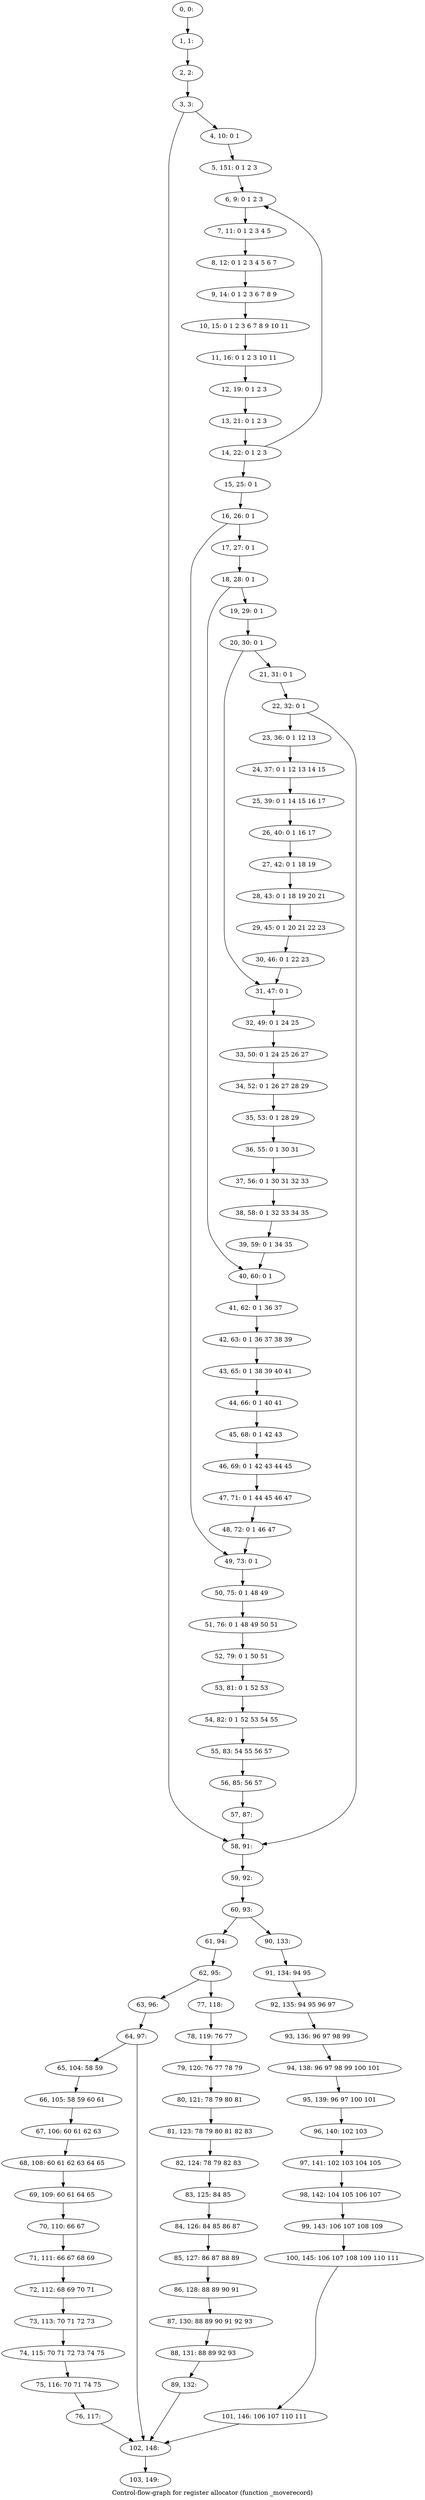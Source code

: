 digraph G {
graph [label="Control-flow-graph for register allocator (function _moverecord)"]
0[label="0, 0: "];
1[label="1, 1: "];
2[label="2, 2: "];
3[label="3, 3: "];
4[label="4, 10: 0 1 "];
5[label="5, 151: 0 1 2 3 "];
6[label="6, 9: 0 1 2 3 "];
7[label="7, 11: 0 1 2 3 4 5 "];
8[label="8, 12: 0 1 2 3 4 5 6 7 "];
9[label="9, 14: 0 1 2 3 6 7 8 9 "];
10[label="10, 15: 0 1 2 3 6 7 8 9 10 11 "];
11[label="11, 16: 0 1 2 3 10 11 "];
12[label="12, 19: 0 1 2 3 "];
13[label="13, 21: 0 1 2 3 "];
14[label="14, 22: 0 1 2 3 "];
15[label="15, 25: 0 1 "];
16[label="16, 26: 0 1 "];
17[label="17, 27: 0 1 "];
18[label="18, 28: 0 1 "];
19[label="19, 29: 0 1 "];
20[label="20, 30: 0 1 "];
21[label="21, 31: 0 1 "];
22[label="22, 32: 0 1 "];
23[label="23, 36: 0 1 12 13 "];
24[label="24, 37: 0 1 12 13 14 15 "];
25[label="25, 39: 0 1 14 15 16 17 "];
26[label="26, 40: 0 1 16 17 "];
27[label="27, 42: 0 1 18 19 "];
28[label="28, 43: 0 1 18 19 20 21 "];
29[label="29, 45: 0 1 20 21 22 23 "];
30[label="30, 46: 0 1 22 23 "];
31[label="31, 47: 0 1 "];
32[label="32, 49: 0 1 24 25 "];
33[label="33, 50: 0 1 24 25 26 27 "];
34[label="34, 52: 0 1 26 27 28 29 "];
35[label="35, 53: 0 1 28 29 "];
36[label="36, 55: 0 1 30 31 "];
37[label="37, 56: 0 1 30 31 32 33 "];
38[label="38, 58: 0 1 32 33 34 35 "];
39[label="39, 59: 0 1 34 35 "];
40[label="40, 60: 0 1 "];
41[label="41, 62: 0 1 36 37 "];
42[label="42, 63: 0 1 36 37 38 39 "];
43[label="43, 65: 0 1 38 39 40 41 "];
44[label="44, 66: 0 1 40 41 "];
45[label="45, 68: 0 1 42 43 "];
46[label="46, 69: 0 1 42 43 44 45 "];
47[label="47, 71: 0 1 44 45 46 47 "];
48[label="48, 72: 0 1 46 47 "];
49[label="49, 73: 0 1 "];
50[label="50, 75: 0 1 48 49 "];
51[label="51, 76: 0 1 48 49 50 51 "];
52[label="52, 79: 0 1 50 51 "];
53[label="53, 81: 0 1 52 53 "];
54[label="54, 82: 0 1 52 53 54 55 "];
55[label="55, 83: 54 55 56 57 "];
56[label="56, 85: 56 57 "];
57[label="57, 87: "];
58[label="58, 91: "];
59[label="59, 92: "];
60[label="60, 93: "];
61[label="61, 94: "];
62[label="62, 95: "];
63[label="63, 96: "];
64[label="64, 97: "];
65[label="65, 104: 58 59 "];
66[label="66, 105: 58 59 60 61 "];
67[label="67, 106: 60 61 62 63 "];
68[label="68, 108: 60 61 62 63 64 65 "];
69[label="69, 109: 60 61 64 65 "];
70[label="70, 110: 66 67 "];
71[label="71, 111: 66 67 68 69 "];
72[label="72, 112: 68 69 70 71 "];
73[label="73, 113: 70 71 72 73 "];
74[label="74, 115: 70 71 72 73 74 75 "];
75[label="75, 116: 70 71 74 75 "];
76[label="76, 117: "];
77[label="77, 118: "];
78[label="78, 119: 76 77 "];
79[label="79, 120: 76 77 78 79 "];
80[label="80, 121: 78 79 80 81 "];
81[label="81, 123: 78 79 80 81 82 83 "];
82[label="82, 124: 78 79 82 83 "];
83[label="83, 125: 84 85 "];
84[label="84, 126: 84 85 86 87 "];
85[label="85, 127: 86 87 88 89 "];
86[label="86, 128: 88 89 90 91 "];
87[label="87, 130: 88 89 90 91 92 93 "];
88[label="88, 131: 88 89 92 93 "];
89[label="89, 132: "];
90[label="90, 133: "];
91[label="91, 134: 94 95 "];
92[label="92, 135: 94 95 96 97 "];
93[label="93, 136: 96 97 98 99 "];
94[label="94, 138: 96 97 98 99 100 101 "];
95[label="95, 139: 96 97 100 101 "];
96[label="96, 140: 102 103 "];
97[label="97, 141: 102 103 104 105 "];
98[label="98, 142: 104 105 106 107 "];
99[label="99, 143: 106 107 108 109 "];
100[label="100, 145: 106 107 108 109 110 111 "];
101[label="101, 146: 106 107 110 111 "];
102[label="102, 148: "];
103[label="103, 149: "];
0->1 ;
1->2 ;
2->3 ;
3->4 ;
3->58 ;
4->5 ;
5->6 ;
6->7 ;
7->8 ;
8->9 ;
9->10 ;
10->11 ;
11->12 ;
12->13 ;
13->14 ;
14->15 ;
14->6 ;
15->16 ;
16->17 ;
16->49 ;
17->18 ;
18->19 ;
18->40 ;
19->20 ;
20->21 ;
20->31 ;
21->22 ;
22->23 ;
22->58 ;
23->24 ;
24->25 ;
25->26 ;
26->27 ;
27->28 ;
28->29 ;
29->30 ;
30->31 ;
31->32 ;
32->33 ;
33->34 ;
34->35 ;
35->36 ;
36->37 ;
37->38 ;
38->39 ;
39->40 ;
40->41 ;
41->42 ;
42->43 ;
43->44 ;
44->45 ;
45->46 ;
46->47 ;
47->48 ;
48->49 ;
49->50 ;
50->51 ;
51->52 ;
52->53 ;
53->54 ;
54->55 ;
55->56 ;
56->57 ;
57->58 ;
58->59 ;
59->60 ;
60->61 ;
60->90 ;
61->62 ;
62->63 ;
62->77 ;
63->64 ;
64->65 ;
64->102 ;
65->66 ;
66->67 ;
67->68 ;
68->69 ;
69->70 ;
70->71 ;
71->72 ;
72->73 ;
73->74 ;
74->75 ;
75->76 ;
76->102 ;
77->78 ;
78->79 ;
79->80 ;
80->81 ;
81->82 ;
82->83 ;
83->84 ;
84->85 ;
85->86 ;
86->87 ;
87->88 ;
88->89 ;
89->102 ;
90->91 ;
91->92 ;
92->93 ;
93->94 ;
94->95 ;
95->96 ;
96->97 ;
97->98 ;
98->99 ;
99->100 ;
100->101 ;
101->102 ;
102->103 ;
}
